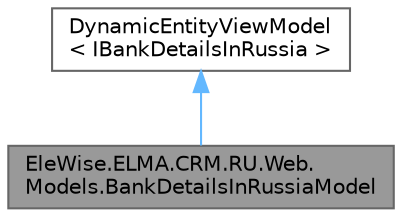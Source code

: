 digraph "EleWise.ELMA.CRM.RU.Web.Models.BankDetailsInRussiaModel"
{
 // LATEX_PDF_SIZE
  bgcolor="transparent";
  edge [fontname=Helvetica,fontsize=10,labelfontname=Helvetica,labelfontsize=10];
  node [fontname=Helvetica,fontsize=10,shape=box,height=0.2,width=0.4];
  Node1 [id="Node000001",label="EleWise.ELMA.CRM.RU.Web.\lModels.BankDetailsInRussiaModel",height=0.2,width=0.4,color="gray40", fillcolor="grey60", style="filled", fontcolor="black",tooltip=" "];
  Node2 -> Node1 [id="edge1_Node000001_Node000002",dir="back",color="steelblue1",style="solid",tooltip=" "];
  Node2 [id="Node000002",label="DynamicEntityViewModel\l\< IBankDetailsInRussia \>",height=0.2,width=0.4,color="gray40", fillcolor="white", style="filled",tooltip=" "];
}
